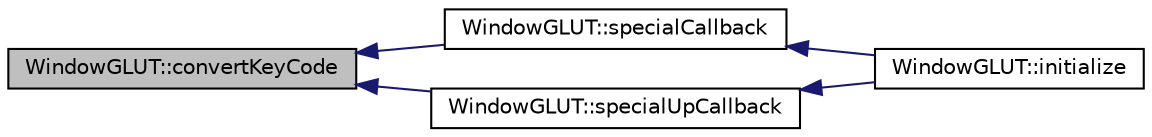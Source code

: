 digraph "WindowGLUT::convertKeyCode"
{
 // INTERACTIVE_SVG=YES
  edge [fontname="Helvetica",fontsize="10",labelfontname="Helvetica",labelfontsize="10"];
  node [fontname="Helvetica",fontsize="10",shape=record];
  rankdir="LR";
  Node1 [label="WindowGLUT::convertKeyCode",height=0.2,width=0.4,color="black", fillcolor="grey75", style="filled" fontcolor="black"];
  Node1 -> Node2 [dir="back",color="midnightblue",fontsize="10",style="solid",fontname="Helvetica"];
  Node2 [label="WindowGLUT::specialCallback",height=0.2,width=0.4,color="black", fillcolor="white", style="filled",URL="$class_window_g_l_u_t.html#ae156476254e0d08e2bd7291f374c7ada"];
  Node2 -> Node3 [dir="back",color="midnightblue",fontsize="10",style="solid",fontname="Helvetica"];
  Node3 [label="WindowGLUT::initialize",height=0.2,width=0.4,color="black", fillcolor="white", style="filled",URL="$class_window_g_l_u_t.html#a23e784b4d08d5aa9d35af5a627a0d1cb"];
  Node1 -> Node4 [dir="back",color="midnightblue",fontsize="10",style="solid",fontname="Helvetica"];
  Node4 [label="WindowGLUT::specialUpCallback",height=0.2,width=0.4,color="black", fillcolor="white", style="filled",URL="$class_window_g_l_u_t.html#abe7f92d8ba63d874dbb0289ec33d09c8"];
  Node4 -> Node3 [dir="back",color="midnightblue",fontsize="10",style="solid",fontname="Helvetica"];
}
